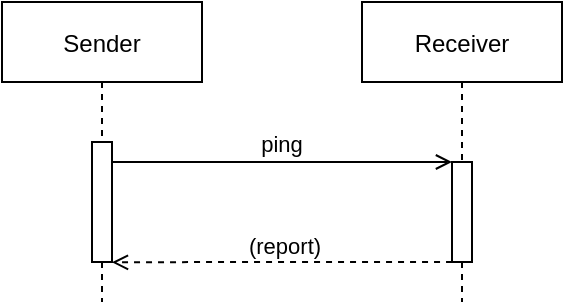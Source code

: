 <mxfile version="14.6.2" type="device"><diagram id="kgpKYQtTHZ0yAKxKKP6v" name="Page-1"><mxGraphModel dx="677" dy="420" grid="1" gridSize="10" guides="1" tooltips="1" connect="1" arrows="1" fold="1" page="1" pageScale="1" pageWidth="850" pageHeight="1100" math="0" shadow="0"><root><mxCell id="0"/><mxCell id="1" parent="0"/><mxCell id="3nuBFxr9cyL0pnOWT2aG-1" value="Sender" style="shape=umlLifeline;perimeter=lifelinePerimeter;container=1;collapsible=0;recursiveResize=0;rounded=0;shadow=0;strokeWidth=1;" parent="1" vertex="1"><mxGeometry x="120" y="80" width="100" height="150" as="geometry"/></mxCell><mxCell id="3nuBFxr9cyL0pnOWT2aG-2" value="" style="points=[];perimeter=orthogonalPerimeter;rounded=0;shadow=0;strokeWidth=1;" parent="3nuBFxr9cyL0pnOWT2aG-1" vertex="1"><mxGeometry x="45" y="70" width="10" height="60" as="geometry"/></mxCell><mxCell id="3nuBFxr9cyL0pnOWT2aG-5" value="Receiver" style="shape=umlLifeline;perimeter=lifelinePerimeter;container=1;collapsible=0;recursiveResize=0;rounded=0;shadow=0;strokeWidth=1;" parent="1" vertex="1"><mxGeometry x="300" y="80" width="100" height="150" as="geometry"/></mxCell><mxCell id="3nuBFxr9cyL0pnOWT2aG-6" value="" style="points=[];perimeter=orthogonalPerimeter;rounded=0;shadow=0;strokeWidth=1;" parent="3nuBFxr9cyL0pnOWT2aG-5" vertex="1"><mxGeometry x="45" y="80" width="10" height="50" as="geometry"/></mxCell><mxCell id="3nuBFxr9cyL0pnOWT2aG-8" value="ping" style="verticalAlign=bottom;endArrow=open;entryX=0;entryY=0;shadow=0;strokeWidth=1;endFill=0;" parent="1" source="3nuBFxr9cyL0pnOWT2aG-2" target="3nuBFxr9cyL0pnOWT2aG-6" edge="1"><mxGeometry relative="1" as="geometry"><mxPoint x="275" y="160" as="sourcePoint"/></mxGeometry></mxCell><mxCell id="8LRjzE3SkS6JvPY_9etK-1" value="(report)" style="verticalAlign=bottom;endArrow=open;shadow=0;strokeWidth=1;endFill=0;dashed=1;exitX=0.002;exitY=0.999;exitDx=0;exitDy=0;exitPerimeter=0;entryX=0.997;entryY=1.003;entryDx=0;entryDy=0;entryPerimeter=0;" edge="1" parent="1" source="3nuBFxr9cyL0pnOWT2aG-6" target="3nuBFxr9cyL0pnOWT2aG-2"><mxGeometry x="-0.019" y="1" relative="1" as="geometry"><mxPoint x="345.0" y="182" as="sourcePoint"/><mxPoint x="180" y="210" as="targetPoint"/><Array as="points"><mxPoint x="230" y="210"/></Array><mxPoint as="offset"/></mxGeometry></mxCell></root></mxGraphModel></diagram></mxfile>